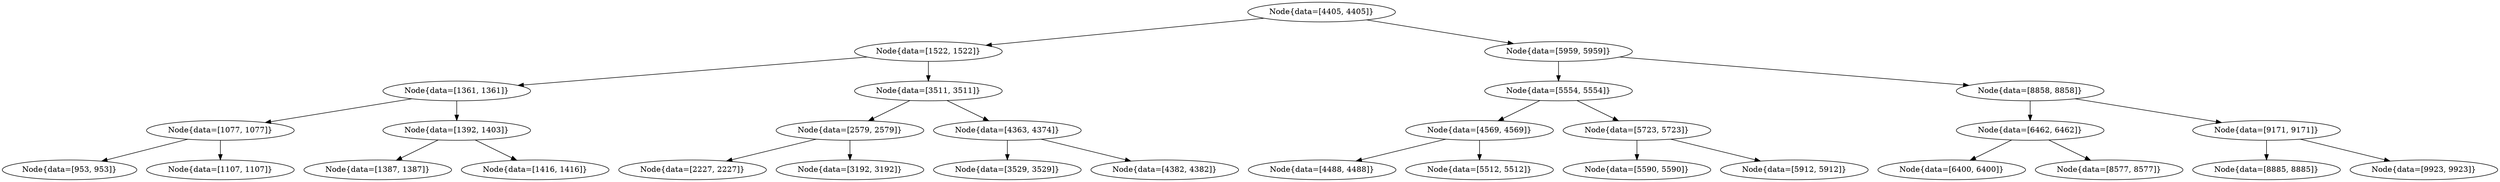 digraph G{
189963646 [label="Node{data=[4405, 4405]}"]
189963646 -> 912573846
912573846 [label="Node{data=[1522, 1522]}"]
912573846 -> 1084936573
1084936573 [label="Node{data=[1361, 1361]}"]
1084936573 -> 1156030110
1156030110 [label="Node{data=[1077, 1077]}"]
1156030110 -> 1539392017
1539392017 [label="Node{data=[953, 953]}"]
1156030110 -> 1268343946
1268343946 [label="Node{data=[1107, 1107]}"]
1084936573 -> 1563321789
1563321789 [label="Node{data=[1392, 1403]}"]
1563321789 -> 625284072
625284072 [label="Node{data=[1387, 1387]}"]
1563321789 -> 1950682267
1950682267 [label="Node{data=[1416, 1416]}"]
912573846 -> 1962449837
1962449837 [label="Node{data=[3511, 3511]}"]
1962449837 -> 1523911426
1523911426 [label="Node{data=[2579, 2579]}"]
1523911426 -> 1459788259
1459788259 [label="Node{data=[2227, 2227]}"]
1523911426 -> 201291340
201291340 [label="Node{data=[3192, 3192]}"]
1962449837 -> 1005232493
1005232493 [label="Node{data=[4363, 4374]}"]
1005232493 -> 1226125321
1226125321 [label="Node{data=[3529, 3529]}"]
1005232493 -> 169571657
169571657 [label="Node{data=[4382, 4382]}"]
189963646 -> 2057715536
2057715536 [label="Node{data=[5959, 5959]}"]
2057715536 -> 338237600
338237600 [label="Node{data=[5554, 5554]}"]
338237600 -> 1952249684
1952249684 [label="Node{data=[4569, 4569]}"]
1952249684 -> 633103787
633103787 [label="Node{data=[4488, 4488]}"]
1952249684 -> 1856738035
1856738035 [label="Node{data=[5512, 5512]}"]
338237600 -> 840661918
840661918 [label="Node{data=[5723, 5723]}"]
840661918 -> 569302238
569302238 [label="Node{data=[5590, 5590]}"]
840661918 -> 1731814517
1731814517 [label="Node{data=[5912, 5912]}"]
2057715536 -> 1438076523
1438076523 [label="Node{data=[8858, 8858]}"]
1438076523 -> 1008273608
1008273608 [label="Node{data=[6462, 6462]}"]
1008273608 -> 1808149433
1808149433 [label="Node{data=[6400, 6400]}"]
1008273608 -> 1206968440
1206968440 [label="Node{data=[8577, 8577]}"]
1438076523 -> 685452027
685452027 [label="Node{data=[9171, 9171]}"]
685452027 -> 1550858336
1550858336 [label="Node{data=[8885, 8885]}"]
685452027 -> 103898036
103898036 [label="Node{data=[9923, 9923]}"]
}